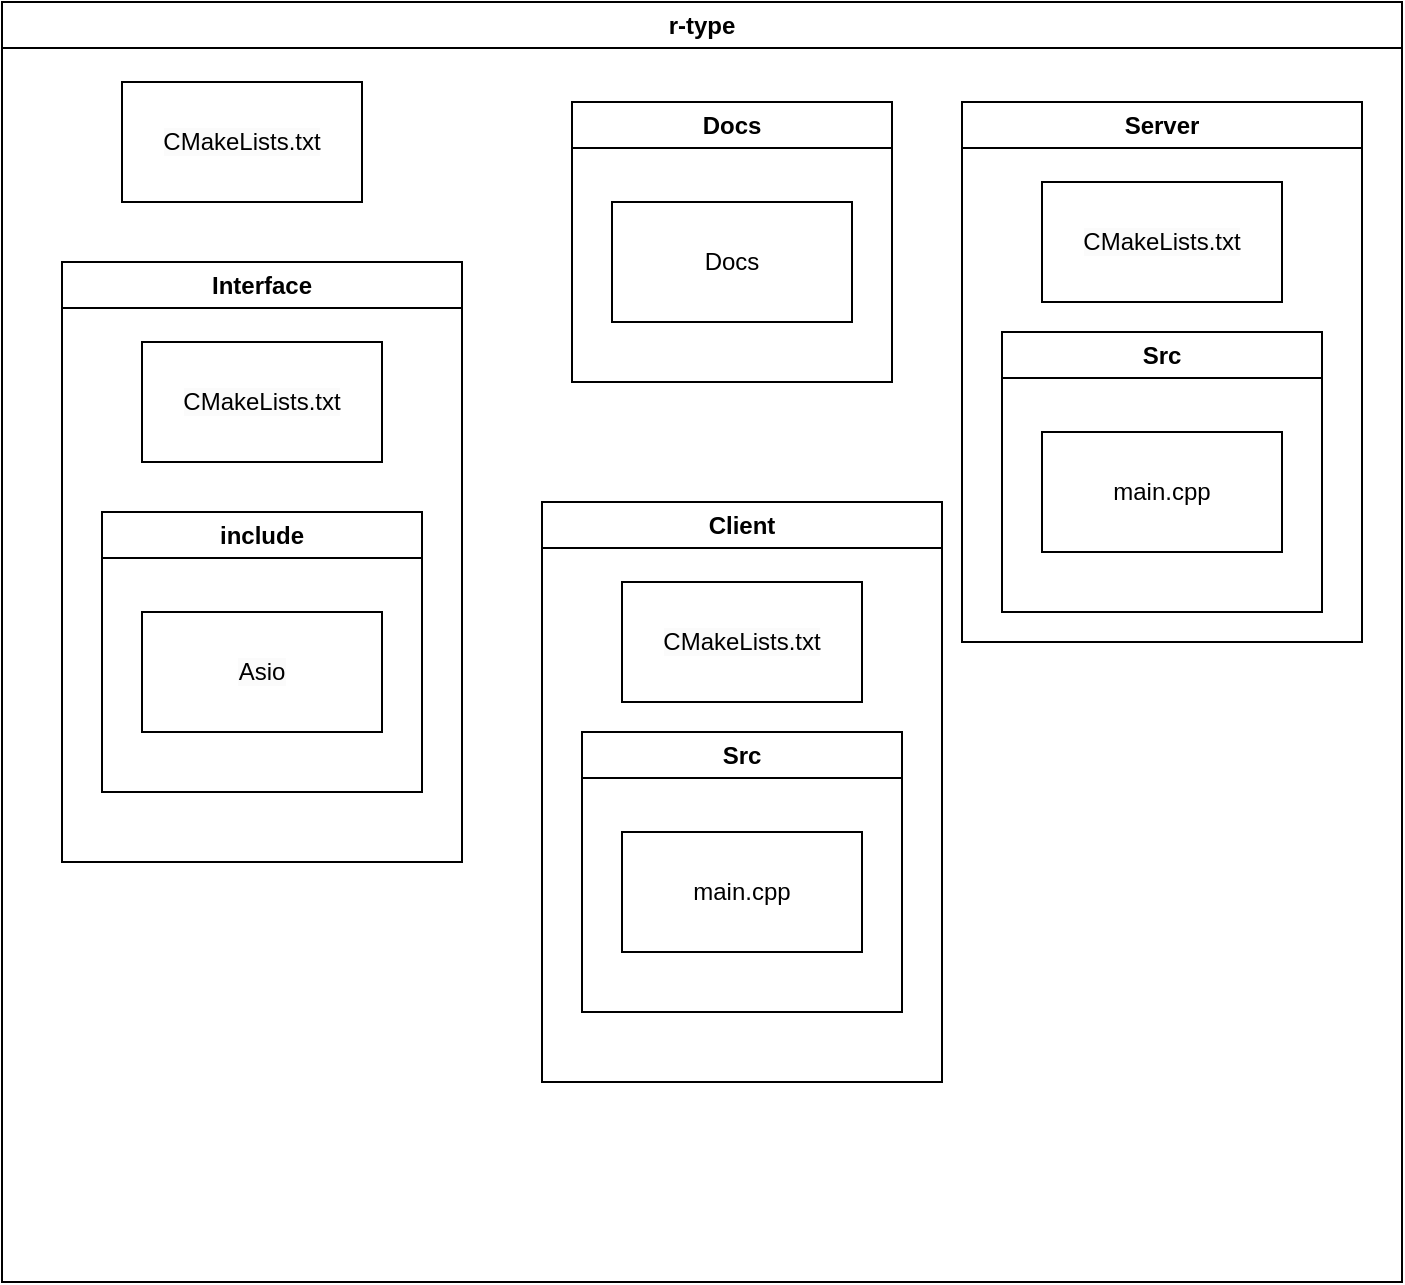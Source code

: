 <mxfile>
    <diagram name="Page-1" id="OnYu8E4_LFuYqcuafDaF">
        <mxGraphModel dx="1324" dy="763" grid="1" gridSize="10" guides="1" tooltips="1" connect="1" arrows="1" fold="1" page="1" pageScale="1" pageWidth="850" pageHeight="1100" math="0" shadow="0">
            <root>
                <mxCell id="0"/>
                <mxCell id="1" parent="0"/>
                <mxCell id="50" value="r-type" style="swimlane;whiteSpace=wrap;html=1;gradientColor=none;labelBackgroundColor=none;" parent="1" vertex="1">
                    <mxGeometry x="70" y="160" width="700" height="640" as="geometry"/>
                </mxCell>
                <mxCell id="48" value="Client" style="swimlane;whiteSpace=wrap;html=1;gradientColor=none;labelBackgroundColor=none;" parent="50" vertex="1">
                    <mxGeometry x="270" y="250" width="200" height="290" as="geometry"/>
                </mxCell>
                <mxCell id="103" value="&lt;span style=&quot;color: rgb(0, 0, 0); font-family: Helvetica; font-size: 12px; font-style: normal; font-variant-ligatures: normal; font-variant-caps: normal; font-weight: 400; letter-spacing: normal; orphans: 2; text-align: center; text-indent: 0px; text-transform: none; widows: 2; word-spacing: 0px; -webkit-text-stroke-width: 0px; background-color: rgb(251, 251, 251); text-decoration-thickness: initial; text-decoration-style: initial; text-decoration-color: initial; float: none; display: inline !important;&quot;&gt;CMakeLists.txt&lt;br&gt;&lt;/span&gt;" style="rounded=0;whiteSpace=wrap;html=1;labelBackgroundColor=none;gradientColor=none;" vertex="1" parent="48">
                    <mxGeometry x="40" y="40" width="120" height="60" as="geometry"/>
                </mxCell>
                <mxCell id="117" value="Src" style="swimlane;whiteSpace=wrap;html=1;gradientColor=none;labelBackgroundColor=none;" vertex="1" parent="48">
                    <mxGeometry x="20" y="115" width="160" height="140" as="geometry"/>
                </mxCell>
                <mxCell id="118" value="main.cpp" style="rounded=0;whiteSpace=wrap;html=1;labelBackgroundColor=none;gradientColor=none;" vertex="1" parent="117">
                    <mxGeometry x="20" y="50" width="120" height="60" as="geometry"/>
                </mxCell>
                <mxCell id="49" value="Server" style="swimlane;whiteSpace=wrap;html=1;gradientColor=none;labelBackgroundColor=none;" parent="50" vertex="1">
                    <mxGeometry x="480" y="50" width="200" height="270" as="geometry"/>
                </mxCell>
                <mxCell id="104" value="&lt;span style=&quot;color: rgb(0, 0, 0); font-family: Helvetica; font-size: 12px; font-style: normal; font-variant-ligatures: normal; font-variant-caps: normal; font-weight: 400; letter-spacing: normal; orphans: 2; text-align: center; text-indent: 0px; text-transform: none; widows: 2; word-spacing: 0px; -webkit-text-stroke-width: 0px; background-color: rgb(251, 251, 251); text-decoration-thickness: initial; text-decoration-style: initial; text-decoration-color: initial; float: none; display: inline !important;&quot;&gt;CMakeLists.txt&lt;br&gt;&lt;/span&gt;" style="rounded=0;whiteSpace=wrap;html=1;labelBackgroundColor=none;gradientColor=none;" vertex="1" parent="49">
                    <mxGeometry x="40" y="40" width="120" height="60" as="geometry"/>
                </mxCell>
                <mxCell id="119" value="Src" style="swimlane;whiteSpace=wrap;html=1;gradientColor=none;labelBackgroundColor=none;" vertex="1" parent="49">
                    <mxGeometry x="20" y="115" width="160" height="140" as="geometry"/>
                </mxCell>
                <mxCell id="120" value="main.cpp" style="rounded=0;whiteSpace=wrap;html=1;labelBackgroundColor=none;gradientColor=none;" vertex="1" parent="119">
                    <mxGeometry x="20" y="50" width="120" height="60" as="geometry"/>
                </mxCell>
                <mxCell id="61" value="Docs" style="swimlane;whiteSpace=wrap;html=1;gradientColor=none;labelBackgroundColor=none;" vertex="1" parent="50">
                    <mxGeometry x="285" y="50" width="160" height="140" as="geometry"/>
                </mxCell>
                <mxCell id="51" value="Docs" style="rounded=0;whiteSpace=wrap;html=1;labelBackgroundColor=none;gradientColor=none;" parent="61" vertex="1">
                    <mxGeometry x="20" y="50" width="120" height="60" as="geometry"/>
                </mxCell>
                <mxCell id="65" value="Interface" style="swimlane;whiteSpace=wrap;html=1;gradientColor=none;labelBackgroundColor=none;" vertex="1" parent="50">
                    <mxGeometry x="30" y="130" width="200" height="300" as="geometry"/>
                </mxCell>
                <mxCell id="67" value="include" style="swimlane;whiteSpace=wrap;html=1;gradientColor=none;labelBackgroundColor=none;" vertex="1" parent="65">
                    <mxGeometry x="20" y="125" width="160" height="140" as="geometry"/>
                </mxCell>
                <mxCell id="68" value="&lt;span style=&quot;color: rgb(0, 0, 0); font-family: Helvetica; font-size: 12px; font-style: normal; font-variant-ligatures: normal; font-variant-caps: normal; font-weight: 400; letter-spacing: normal; orphans: 2; text-align: center; text-indent: 0px; text-transform: none; widows: 2; word-spacing: 0px; -webkit-text-stroke-width: 0px; background-color: rgb(251, 251, 251); text-decoration-thickness: initial; text-decoration-style: initial; text-decoration-color: initial; float: none; display: inline !important;&quot;&gt;Asio&lt;/span&gt;" style="rounded=0;whiteSpace=wrap;html=1;labelBackgroundColor=none;gradientColor=none;" vertex="1" parent="67">
                    <mxGeometry x="20" y="50" width="120" height="60" as="geometry"/>
                </mxCell>
                <mxCell id="70" value="&lt;span style=&quot;color: rgb(0, 0, 0); font-family: Helvetica; font-size: 12px; font-style: normal; font-variant-ligatures: normal; font-variant-caps: normal; font-weight: 400; letter-spacing: normal; orphans: 2; text-align: center; text-indent: 0px; text-transform: none; widows: 2; word-spacing: 0px; -webkit-text-stroke-width: 0px; background-color: rgb(251, 251, 251); text-decoration-thickness: initial; text-decoration-style: initial; text-decoration-color: initial; float: none; display: inline !important;&quot;&gt;CMakeLists.txt&lt;br&gt;&lt;/span&gt;" style="rounded=0;whiteSpace=wrap;html=1;labelBackgroundColor=none;gradientColor=none;" vertex="1" parent="65">
                    <mxGeometry x="40" y="40" width="120" height="60" as="geometry"/>
                </mxCell>
                <mxCell id="69" value="&lt;span style=&quot;color: rgb(0, 0, 0); font-family: Helvetica; font-size: 12px; font-style: normal; font-variant-ligatures: normal; font-variant-caps: normal; font-weight: 400; letter-spacing: normal; orphans: 2; text-align: center; text-indent: 0px; text-transform: none; widows: 2; word-spacing: 0px; -webkit-text-stroke-width: 0px; background-color: rgb(251, 251, 251); text-decoration-thickness: initial; text-decoration-style: initial; text-decoration-color: initial; float: none; display: inline !important;&quot;&gt;CMakeLists.txt&lt;br&gt;&lt;/span&gt;" style="rounded=0;whiteSpace=wrap;html=1;labelBackgroundColor=none;gradientColor=none;" vertex="1" parent="50">
                    <mxGeometry x="60" y="40" width="120" height="60" as="geometry"/>
                </mxCell>
            </root>
        </mxGraphModel>
    </diagram>
</mxfile>